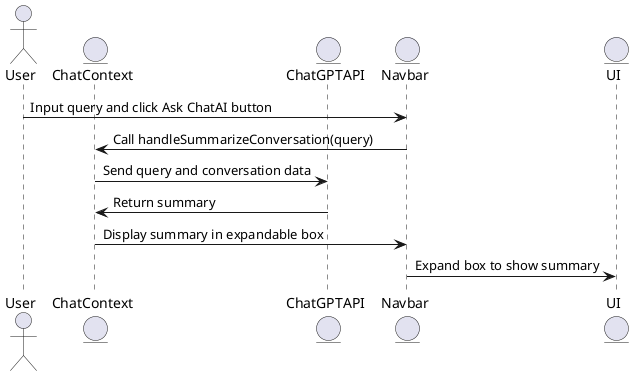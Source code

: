 @startuml

actor User
entity ChatContext as CC
entity ChatGPTAPI as CGAPI
entity Navbar as NB
entity UI as UI

User -> NB : Input query and click Ask ChatAI button
NB -> CC : Call handleSummarizeConversation(query)
CC -> CGAPI : Send query and conversation data
CGAPI -> CC : Return summary
CC -> NB : Display summary in expandable box
NB -> UI : Expand box to show summary

@enduml
